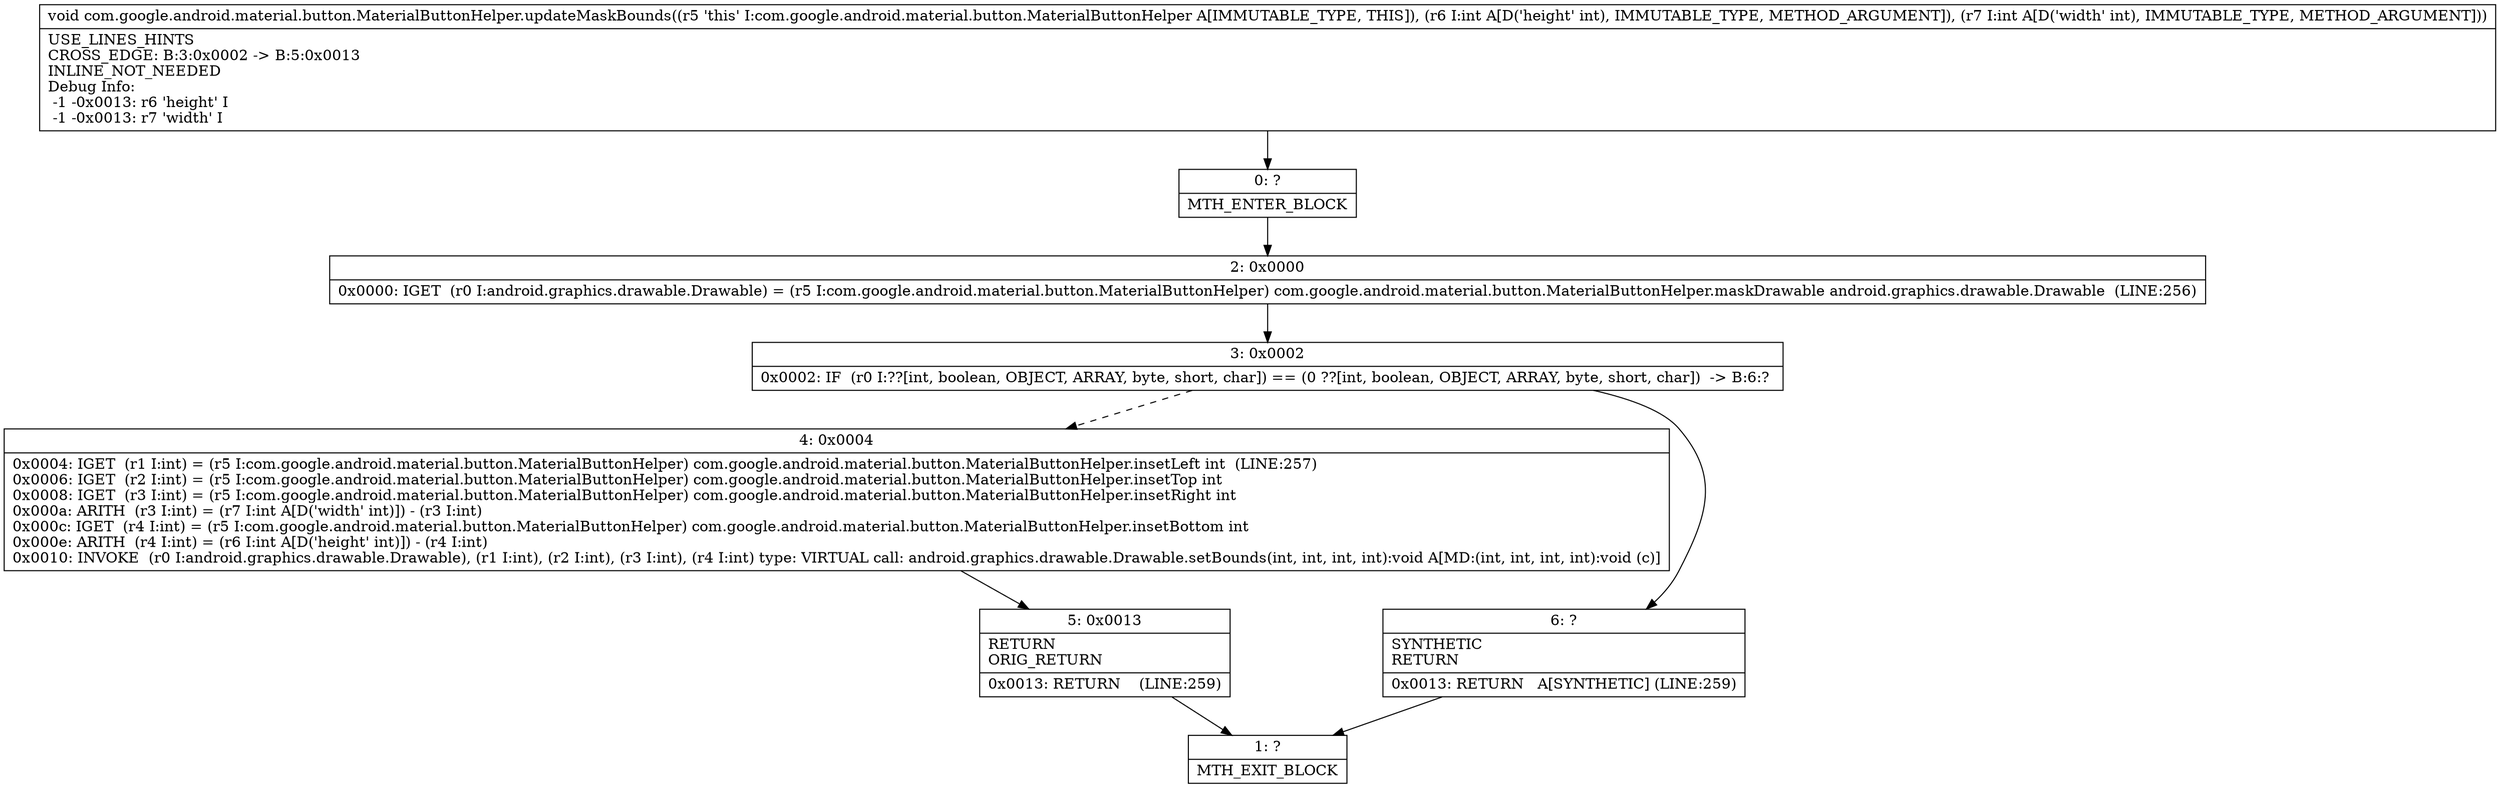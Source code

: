 digraph "CFG forcom.google.android.material.button.MaterialButtonHelper.updateMaskBounds(II)V" {
Node_0 [shape=record,label="{0\:\ ?|MTH_ENTER_BLOCK\l}"];
Node_2 [shape=record,label="{2\:\ 0x0000|0x0000: IGET  (r0 I:android.graphics.drawable.Drawable) = (r5 I:com.google.android.material.button.MaterialButtonHelper) com.google.android.material.button.MaterialButtonHelper.maskDrawable android.graphics.drawable.Drawable  (LINE:256)\l}"];
Node_3 [shape=record,label="{3\:\ 0x0002|0x0002: IF  (r0 I:??[int, boolean, OBJECT, ARRAY, byte, short, char]) == (0 ??[int, boolean, OBJECT, ARRAY, byte, short, char])  \-\> B:6:? \l}"];
Node_4 [shape=record,label="{4\:\ 0x0004|0x0004: IGET  (r1 I:int) = (r5 I:com.google.android.material.button.MaterialButtonHelper) com.google.android.material.button.MaterialButtonHelper.insetLeft int  (LINE:257)\l0x0006: IGET  (r2 I:int) = (r5 I:com.google.android.material.button.MaterialButtonHelper) com.google.android.material.button.MaterialButtonHelper.insetTop int \l0x0008: IGET  (r3 I:int) = (r5 I:com.google.android.material.button.MaterialButtonHelper) com.google.android.material.button.MaterialButtonHelper.insetRight int \l0x000a: ARITH  (r3 I:int) = (r7 I:int A[D('width' int)]) \- (r3 I:int) \l0x000c: IGET  (r4 I:int) = (r5 I:com.google.android.material.button.MaterialButtonHelper) com.google.android.material.button.MaterialButtonHelper.insetBottom int \l0x000e: ARITH  (r4 I:int) = (r6 I:int A[D('height' int)]) \- (r4 I:int) \l0x0010: INVOKE  (r0 I:android.graphics.drawable.Drawable), (r1 I:int), (r2 I:int), (r3 I:int), (r4 I:int) type: VIRTUAL call: android.graphics.drawable.Drawable.setBounds(int, int, int, int):void A[MD:(int, int, int, int):void (c)]\l}"];
Node_5 [shape=record,label="{5\:\ 0x0013|RETURN\lORIG_RETURN\l|0x0013: RETURN    (LINE:259)\l}"];
Node_1 [shape=record,label="{1\:\ ?|MTH_EXIT_BLOCK\l}"];
Node_6 [shape=record,label="{6\:\ ?|SYNTHETIC\lRETURN\l|0x0013: RETURN   A[SYNTHETIC] (LINE:259)\l}"];
MethodNode[shape=record,label="{void com.google.android.material.button.MaterialButtonHelper.updateMaskBounds((r5 'this' I:com.google.android.material.button.MaterialButtonHelper A[IMMUTABLE_TYPE, THIS]), (r6 I:int A[D('height' int), IMMUTABLE_TYPE, METHOD_ARGUMENT]), (r7 I:int A[D('width' int), IMMUTABLE_TYPE, METHOD_ARGUMENT]))  | USE_LINES_HINTS\lCROSS_EDGE: B:3:0x0002 \-\> B:5:0x0013\lINLINE_NOT_NEEDED\lDebug Info:\l  \-1 \-0x0013: r6 'height' I\l  \-1 \-0x0013: r7 'width' I\l}"];
MethodNode -> Node_0;Node_0 -> Node_2;
Node_2 -> Node_3;
Node_3 -> Node_4[style=dashed];
Node_3 -> Node_6;
Node_4 -> Node_5;
Node_5 -> Node_1;
Node_6 -> Node_1;
}


